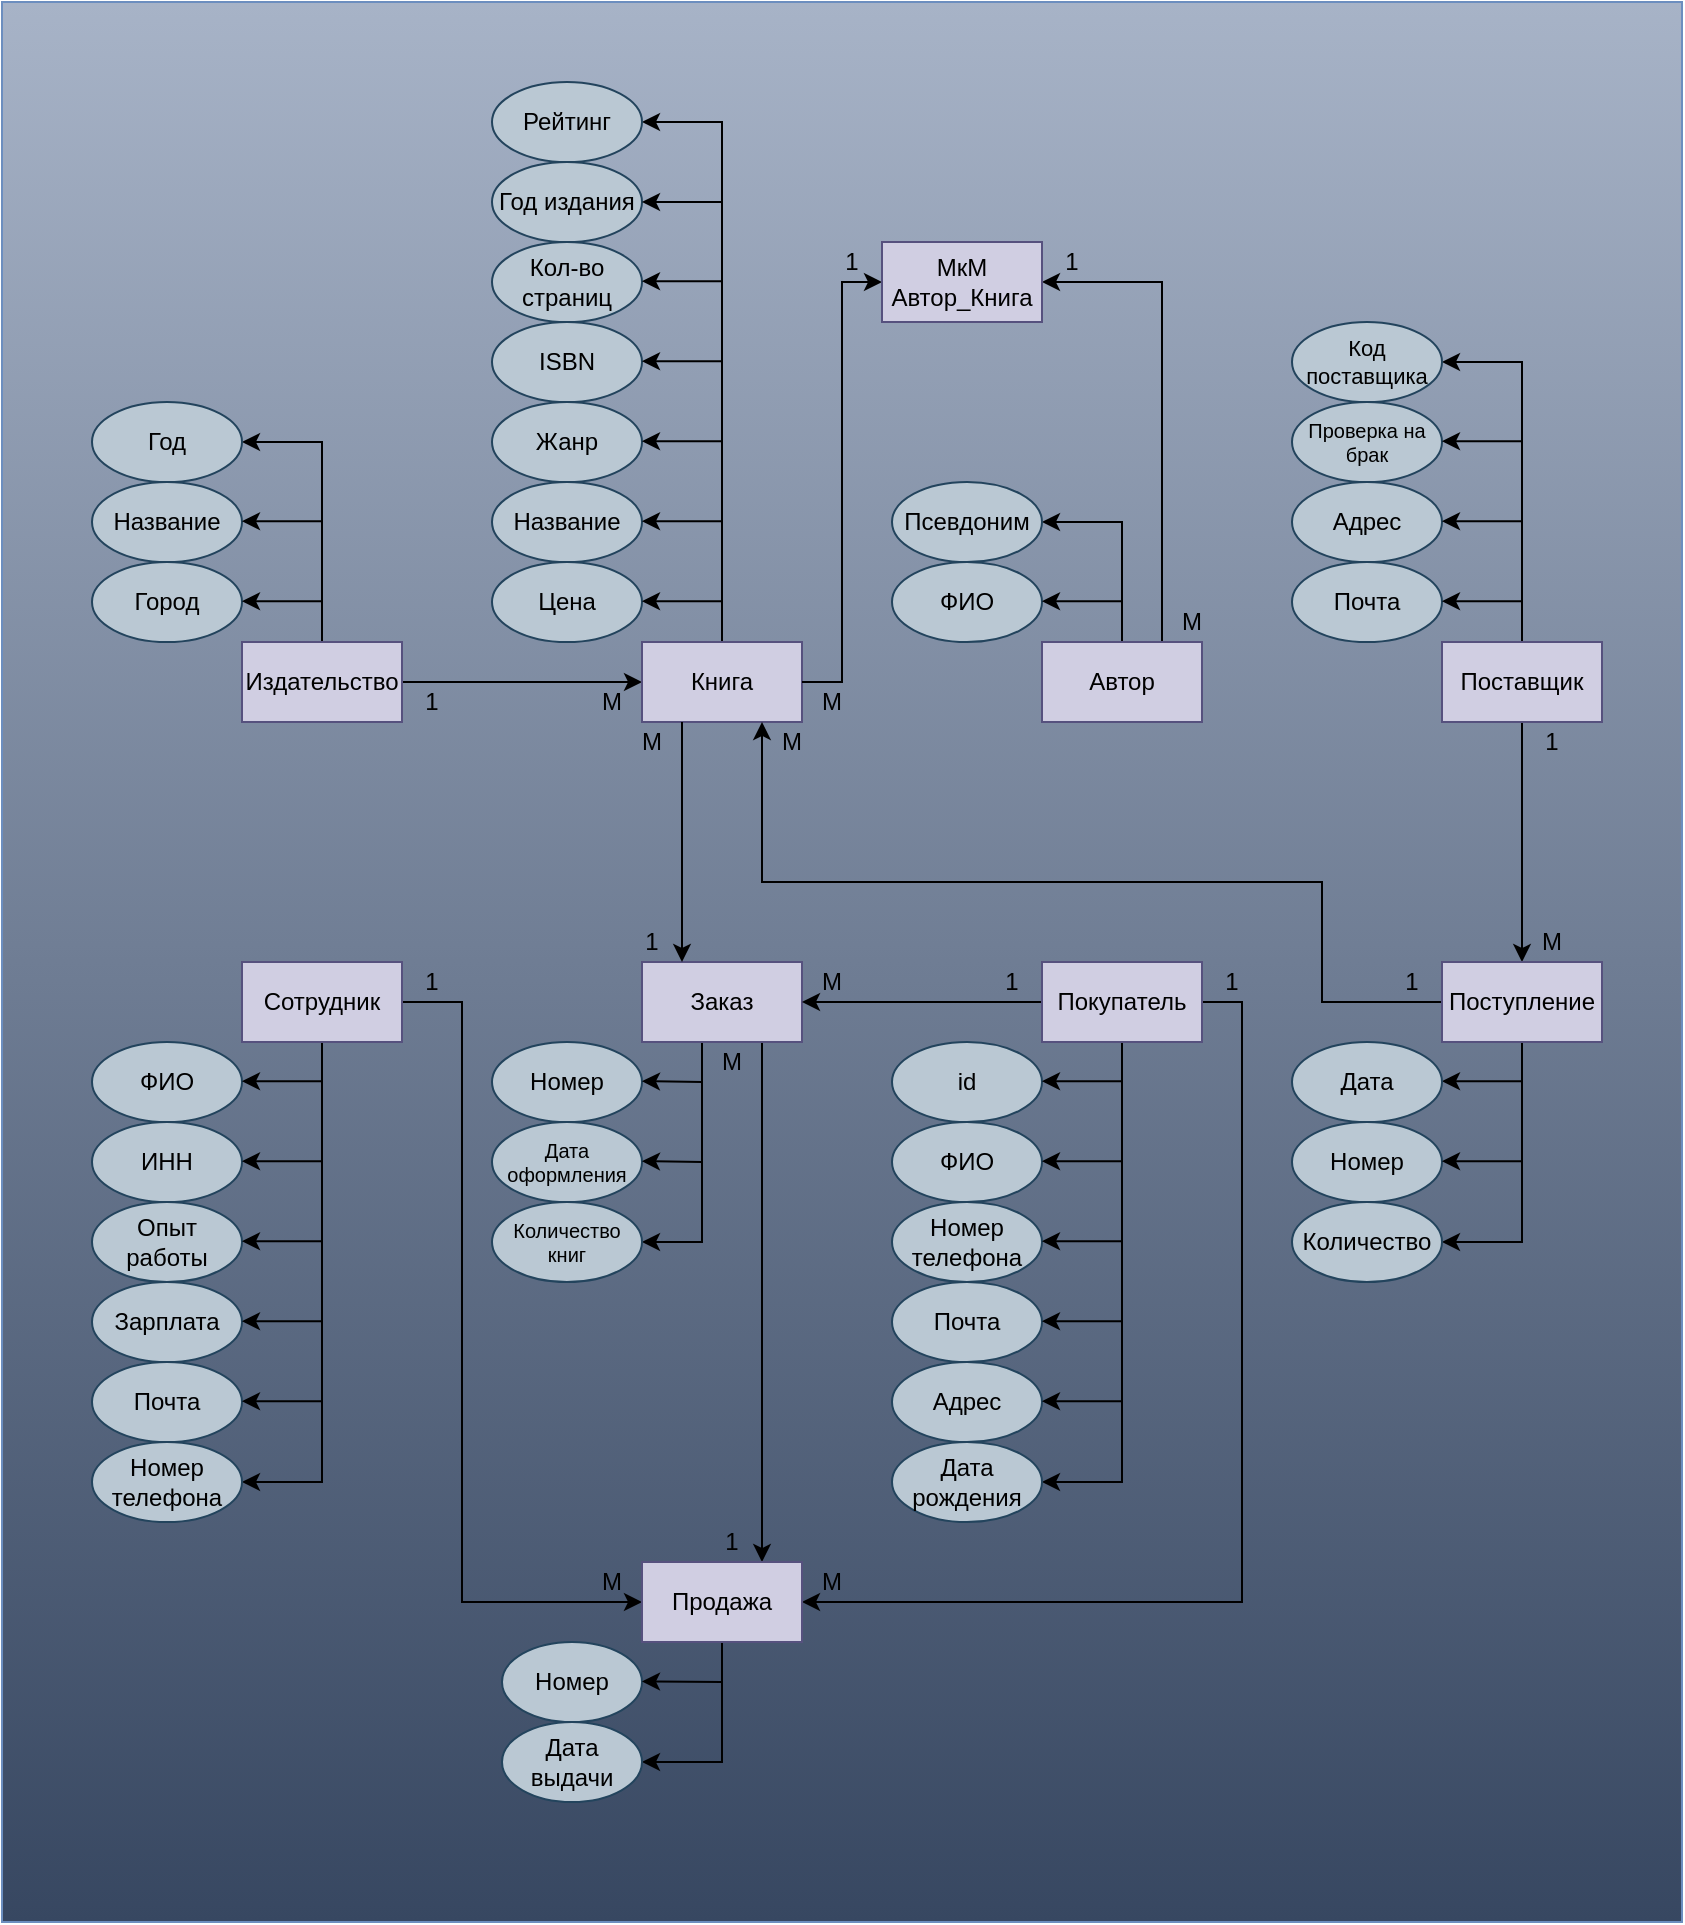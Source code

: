 <mxfile version="24.3.1" type="github">
  <diagram id="C5RBs43oDa-KdzZeNtuy" name="Page-1">
    <mxGraphModel dx="1842" dy="1728" grid="1" gridSize="10" guides="1" tooltips="1" connect="1" arrows="1" fold="1" page="1" pageScale="1" pageWidth="827" pageHeight="1169" math="0" shadow="0">
      <root>
        <mxCell id="WIyWlLk6GJQsqaUBKTNV-0" />
        <mxCell id="WIyWlLk6GJQsqaUBKTNV-1" parent="WIyWlLk6GJQsqaUBKTNV-0" />
        <mxCell id="XmBk0B4UhyQsA9e4CBej-1390" value="" style="rounded=0;whiteSpace=wrap;html=1;fillColor=#A7B3C7;gradientColor=#374761;strokeColor=#6c8ebf;" vertex="1" parent="WIyWlLk6GJQsqaUBKTNV-1">
          <mxGeometry x="-40" y="-40" width="840" height="960" as="geometry" />
        </mxCell>
        <mxCell id="XmBk0B4UhyQsA9e4CBej-1355" style="edgeStyle=orthogonalEdgeStyle;rounded=0;orthogonalLoop=1;jettySize=auto;html=1;exitX=0.5;exitY=1;exitDx=0;exitDy=0;entryX=1;entryY=0.5;entryDx=0;entryDy=0;" edge="1" parent="WIyWlLk6GJQsqaUBKTNV-1" source="XmBk0B4UhyQsA9e4CBej-1242" target="XmBk0B4UhyQsA9e4CBej-1292">
          <mxGeometry relative="1" as="geometry">
            <Array as="points">
              <mxPoint x="310" y="480" />
              <mxPoint x="310" y="580" />
            </Array>
          </mxGeometry>
        </mxCell>
        <mxCell id="XmBk0B4UhyQsA9e4CBej-1357" style="edgeStyle=orthogonalEdgeStyle;rounded=0;orthogonalLoop=1;jettySize=auto;html=1;exitX=0.75;exitY=1;exitDx=0;exitDy=0;entryX=0.75;entryY=0;entryDx=0;entryDy=0;" edge="1" parent="WIyWlLk6GJQsqaUBKTNV-1" source="XmBk0B4UhyQsA9e4CBej-1242" target="XmBk0B4UhyQsA9e4CBej-1350">
          <mxGeometry relative="1" as="geometry" />
        </mxCell>
        <mxCell id="XmBk0B4UhyQsA9e4CBej-1242" value="Заказ" style="rounded=0;whiteSpace=wrap;html=1;fillColor=#d0cee2;strokeColor=#56517e;" vertex="1" parent="WIyWlLk6GJQsqaUBKTNV-1">
          <mxGeometry x="280" y="440" width="80" height="40" as="geometry" />
        </mxCell>
        <mxCell id="XmBk0B4UhyQsA9e4CBej-1333" style="edgeStyle=orthogonalEdgeStyle;rounded=0;orthogonalLoop=1;jettySize=auto;html=1;exitX=0.5;exitY=1;exitDx=0;exitDy=0;entryX=1;entryY=0.5;entryDx=0;entryDy=0;" edge="1" parent="WIyWlLk6GJQsqaUBKTNV-1" source="XmBk0B4UhyQsA9e4CBej-1244" target="XmBk0B4UhyQsA9e4CBej-1284">
          <mxGeometry relative="1" as="geometry" />
        </mxCell>
        <mxCell id="XmBk0B4UhyQsA9e4CBej-1337" style="edgeStyle=orthogonalEdgeStyle;rounded=0;orthogonalLoop=1;jettySize=auto;html=1;exitX=0;exitY=0.5;exitDx=0;exitDy=0;entryX=1;entryY=0.5;entryDx=0;entryDy=0;" edge="1" parent="WIyWlLk6GJQsqaUBKTNV-1" source="XmBk0B4UhyQsA9e4CBej-1244" target="XmBk0B4UhyQsA9e4CBej-1242">
          <mxGeometry relative="1" as="geometry" />
        </mxCell>
        <mxCell id="XmBk0B4UhyQsA9e4CBej-1352" style="edgeStyle=orthogonalEdgeStyle;rounded=0;orthogonalLoop=1;jettySize=auto;html=1;exitX=1;exitY=0.5;exitDx=0;exitDy=0;entryX=1;entryY=0.5;entryDx=0;entryDy=0;" edge="1" parent="WIyWlLk6GJQsqaUBKTNV-1" source="XmBk0B4UhyQsA9e4CBej-1244" target="XmBk0B4UhyQsA9e4CBej-1350">
          <mxGeometry relative="1" as="geometry" />
        </mxCell>
        <mxCell id="XmBk0B4UhyQsA9e4CBej-1244" value="Покупатель" style="rounded=0;whiteSpace=wrap;html=1;fillColor=#d0cee2;strokeColor=#56517e;" vertex="1" parent="WIyWlLk6GJQsqaUBKTNV-1">
          <mxGeometry x="480" y="440" width="80" height="40" as="geometry" />
        </mxCell>
        <mxCell id="XmBk0B4UhyQsA9e4CBej-1311" style="edgeStyle=orthogonalEdgeStyle;rounded=0;orthogonalLoop=1;jettySize=auto;html=1;exitX=0.5;exitY=0;exitDx=0;exitDy=0;entryX=1;entryY=0.5;entryDx=0;entryDy=0;" edge="1" parent="WIyWlLk6GJQsqaUBKTNV-1" source="XmBk0B4UhyQsA9e4CBej-1246" target="XmBk0B4UhyQsA9e4CBej-1288">
          <mxGeometry relative="1" as="geometry" />
        </mxCell>
        <mxCell id="XmBk0B4UhyQsA9e4CBej-1335" style="edgeStyle=orthogonalEdgeStyle;rounded=0;orthogonalLoop=1;jettySize=auto;html=1;exitX=1;exitY=0.5;exitDx=0;exitDy=0;entryX=0;entryY=0.5;entryDx=0;entryDy=0;" edge="1" parent="WIyWlLk6GJQsqaUBKTNV-1" source="XmBk0B4UhyQsA9e4CBej-1246" target="XmBk0B4UhyQsA9e4CBej-1250">
          <mxGeometry relative="1" as="geometry" />
        </mxCell>
        <mxCell id="XmBk0B4UhyQsA9e4CBej-1246" value="Издательство" style="rounded=0;whiteSpace=wrap;html=1;fillColor=#d0cee2;strokeColor=#56517e;" vertex="1" parent="WIyWlLk6GJQsqaUBKTNV-1">
          <mxGeometry x="80" y="280" width="80" height="40" as="geometry" />
        </mxCell>
        <mxCell id="XmBk0B4UhyQsA9e4CBej-1312" style="edgeStyle=orthogonalEdgeStyle;rounded=0;orthogonalLoop=1;jettySize=auto;html=1;exitX=0.5;exitY=0;exitDx=0;exitDy=0;entryX=1;entryY=0.5;entryDx=0;entryDy=0;" edge="1" parent="WIyWlLk6GJQsqaUBKTNV-1" source="XmBk0B4UhyQsA9e4CBej-1248" target="XmBk0B4UhyQsA9e4CBej-1283">
          <mxGeometry relative="1" as="geometry" />
        </mxCell>
        <mxCell id="XmBk0B4UhyQsA9e4CBej-1369" style="edgeStyle=orthogonalEdgeStyle;rounded=0;orthogonalLoop=1;jettySize=auto;html=1;exitX=0.75;exitY=0;exitDx=0;exitDy=0;entryX=1;entryY=0.5;entryDx=0;entryDy=0;" edge="1" parent="WIyWlLk6GJQsqaUBKTNV-1" source="XmBk0B4UhyQsA9e4CBej-1248" target="XmBk0B4UhyQsA9e4CBej-1368">
          <mxGeometry relative="1" as="geometry" />
        </mxCell>
        <mxCell id="XmBk0B4UhyQsA9e4CBej-1248" value="Автор" style="rounded=0;whiteSpace=wrap;html=1;fillColor=#d0cee2;strokeColor=#56517e;" vertex="1" parent="WIyWlLk6GJQsqaUBKTNV-1">
          <mxGeometry x="480" y="280" width="80" height="40" as="geometry" />
        </mxCell>
        <mxCell id="XmBk0B4UhyQsA9e4CBej-1298" style="edgeStyle=orthogonalEdgeStyle;rounded=0;orthogonalLoop=1;jettySize=auto;html=1;exitX=0.5;exitY=0;exitDx=0;exitDy=0;entryX=1;entryY=0.5;entryDx=0;entryDy=0;" edge="1" parent="WIyWlLk6GJQsqaUBKTNV-1" source="XmBk0B4UhyQsA9e4CBej-1250" target="XmBk0B4UhyQsA9e4CBej-1282">
          <mxGeometry relative="1" as="geometry" />
        </mxCell>
        <mxCell id="XmBk0B4UhyQsA9e4CBej-1250" value="Книга" style="rounded=0;whiteSpace=wrap;html=1;fillColor=#d0cee2;strokeColor=#56517e;" vertex="1" parent="WIyWlLk6GJQsqaUBKTNV-1">
          <mxGeometry x="280" y="280" width="80" height="40" as="geometry" />
        </mxCell>
        <mxCell id="XmBk0B4UhyQsA9e4CBej-1322" style="edgeStyle=orthogonalEdgeStyle;rounded=0;orthogonalLoop=1;jettySize=auto;html=1;exitX=0.5;exitY=0;exitDx=0;exitDy=0;entryX=1;entryY=0.5;entryDx=0;entryDy=0;" edge="1" parent="WIyWlLk6GJQsqaUBKTNV-1" source="XmBk0B4UhyQsA9e4CBej-1252" target="XmBk0B4UhyQsA9e4CBej-1294">
          <mxGeometry relative="1" as="geometry" />
        </mxCell>
        <mxCell id="XmBk0B4UhyQsA9e4CBej-1346" style="edgeStyle=orthogonalEdgeStyle;rounded=0;orthogonalLoop=1;jettySize=auto;html=1;exitX=0.5;exitY=1;exitDx=0;exitDy=0;" edge="1" parent="WIyWlLk6GJQsqaUBKTNV-1" source="XmBk0B4UhyQsA9e4CBej-1252" target="XmBk0B4UhyQsA9e4CBej-1340">
          <mxGeometry relative="1" as="geometry" />
        </mxCell>
        <mxCell id="XmBk0B4UhyQsA9e4CBej-1252" value="Поставщик" style="rounded=0;whiteSpace=wrap;html=1;fillColor=#d0cee2;strokeColor=#56517e;" vertex="1" parent="WIyWlLk6GJQsqaUBKTNV-1">
          <mxGeometry x="680" y="280" width="80" height="40" as="geometry" />
        </mxCell>
        <mxCell id="XmBk0B4UhyQsA9e4CBej-1332" style="edgeStyle=orthogonalEdgeStyle;rounded=0;orthogonalLoop=1;jettySize=auto;html=1;exitX=0.5;exitY=1;exitDx=0;exitDy=0;entryX=1;entryY=0.5;entryDx=0;entryDy=0;" edge="1" parent="WIyWlLk6GJQsqaUBKTNV-1" source="XmBk0B4UhyQsA9e4CBej-1254" target="XmBk0B4UhyQsA9e4CBej-1257">
          <mxGeometry relative="1" as="geometry" />
        </mxCell>
        <mxCell id="XmBk0B4UhyQsA9e4CBej-1351" style="edgeStyle=orthogonalEdgeStyle;rounded=0;orthogonalLoop=1;jettySize=auto;html=1;exitX=1;exitY=0.5;exitDx=0;exitDy=0;entryX=0;entryY=0.5;entryDx=0;entryDy=0;" edge="1" parent="WIyWlLk6GJQsqaUBKTNV-1" source="XmBk0B4UhyQsA9e4CBej-1254" target="XmBk0B4UhyQsA9e4CBej-1350">
          <mxGeometry relative="1" as="geometry">
            <Array as="points">
              <mxPoint x="190" y="460" />
              <mxPoint x="190" y="760" />
            </Array>
          </mxGeometry>
        </mxCell>
        <mxCell id="XmBk0B4UhyQsA9e4CBej-1254" value="Сотрудник" style="rounded=0;whiteSpace=wrap;html=1;fillColor=#d0cee2;strokeColor=#56517e;" vertex="1" parent="WIyWlLk6GJQsqaUBKTNV-1">
          <mxGeometry x="80" y="440" width="80" height="40" as="geometry" />
        </mxCell>
        <mxCell id="XmBk0B4UhyQsA9e4CBej-1257" value="Номер телефона" style="ellipse;whiteSpace=wrap;html=1;fillColor=#bac8d3;strokeColor=#23445d;" vertex="1" parent="WIyWlLk6GJQsqaUBKTNV-1">
          <mxGeometry x="5" y="680" width="75" height="40" as="geometry" />
        </mxCell>
        <mxCell id="XmBk0B4UhyQsA9e4CBej-1260" value="ФИО" style="ellipse;whiteSpace=wrap;html=1;fillColor=#bac8d3;strokeColor=#23445d;" vertex="1" parent="WIyWlLk6GJQsqaUBKTNV-1">
          <mxGeometry x="5" y="480" width="75" height="40" as="geometry" />
        </mxCell>
        <mxCell id="XmBk0B4UhyQsA9e4CBej-1261" value="Адрес" style="ellipse;whiteSpace=wrap;html=1;fillColor=#bac8d3;strokeColor=#23445d;" vertex="1" parent="WIyWlLk6GJQsqaUBKTNV-1">
          <mxGeometry x="405" y="640" width="75" height="40" as="geometry" />
        </mxCell>
        <mxCell id="XmBk0B4UhyQsA9e4CBej-1262" value="Почта" style="ellipse;whiteSpace=wrap;html=1;fillColor=#bac8d3;strokeColor=#23445d;" vertex="1" parent="WIyWlLk6GJQsqaUBKTNV-1">
          <mxGeometry x="405" y="600" width="75" height="40" as="geometry" />
        </mxCell>
        <mxCell id="XmBk0B4UhyQsA9e4CBej-1263" value="Номер телефона" style="ellipse;whiteSpace=wrap;html=1;fillColor=#bac8d3;strokeColor=#23445d;" vertex="1" parent="WIyWlLk6GJQsqaUBKTNV-1">
          <mxGeometry x="405" y="560" width="75" height="40" as="geometry" />
        </mxCell>
        <mxCell id="XmBk0B4UhyQsA9e4CBej-1264" value="ФИО" style="ellipse;whiteSpace=wrap;html=1;fillColor=#bac8d3;strokeColor=#23445d;" vertex="1" parent="WIyWlLk6GJQsqaUBKTNV-1">
          <mxGeometry x="405" y="520" width="75" height="40" as="geometry" />
        </mxCell>
        <mxCell id="XmBk0B4UhyQsA9e4CBej-1265" value="id" style="ellipse;whiteSpace=wrap;html=1;fillColor=#bac8d3;strokeColor=#23445d;" vertex="1" parent="WIyWlLk6GJQsqaUBKTNV-1">
          <mxGeometry x="405" y="480" width="75" height="40" as="geometry" />
        </mxCell>
        <mxCell id="XmBk0B4UhyQsA9e4CBej-1266" value="Опыт работы" style="ellipse;whiteSpace=wrap;html=1;fillColor=#bac8d3;strokeColor=#23445d;" vertex="1" parent="WIyWlLk6GJQsqaUBKTNV-1">
          <mxGeometry x="5" y="560" width="75" height="40" as="geometry" />
        </mxCell>
        <mxCell id="XmBk0B4UhyQsA9e4CBej-1267" value="Год издания" style="ellipse;whiteSpace=wrap;html=1;fillColor=#bac8d3;strokeColor=#23445d;" vertex="1" parent="WIyWlLk6GJQsqaUBKTNV-1">
          <mxGeometry x="205" y="40" width="75" height="40" as="geometry" />
        </mxCell>
        <mxCell id="XmBk0B4UhyQsA9e4CBej-1268" value="Дата оформления" style="ellipse;whiteSpace=wrap;html=1;fontSize=10;fillColor=#bac8d3;strokeColor=#23445d;" vertex="1" parent="WIyWlLk6GJQsqaUBKTNV-1">
          <mxGeometry x="205" y="520" width="75" height="40" as="geometry" />
        </mxCell>
        <mxCell id="XmBk0B4UhyQsA9e4CBej-1269" value="Номер" style="ellipse;whiteSpace=wrap;html=1;fillColor=#bac8d3;strokeColor=#23445d;" vertex="1" parent="WIyWlLk6GJQsqaUBKTNV-1">
          <mxGeometry x="205" y="480" width="75" height="40" as="geometry" />
        </mxCell>
        <mxCell id="XmBk0B4UhyQsA9e4CBej-1270" value="Кол-во страниц" style="ellipse;whiteSpace=wrap;html=1;fillColor=#bac8d3;strokeColor=#23445d;" vertex="1" parent="WIyWlLk6GJQsqaUBKTNV-1">
          <mxGeometry x="205" y="80" width="75" height="40" as="geometry" />
        </mxCell>
        <mxCell id="XmBk0B4UhyQsA9e4CBej-1271" value="ISBN" style="ellipse;whiteSpace=wrap;html=1;fillColor=#bac8d3;strokeColor=#23445d;" vertex="1" parent="WIyWlLk6GJQsqaUBKTNV-1">
          <mxGeometry x="205" y="120" width="75" height="40" as="geometry" />
        </mxCell>
        <mxCell id="XmBk0B4UhyQsA9e4CBej-1272" value="Жанр" style="ellipse;whiteSpace=wrap;html=1;fillColor=#bac8d3;strokeColor=#23445d;" vertex="1" parent="WIyWlLk6GJQsqaUBKTNV-1">
          <mxGeometry x="205" y="160" width="75" height="40" as="geometry" />
        </mxCell>
        <mxCell id="XmBk0B4UhyQsA9e4CBej-1273" value="Название" style="ellipse;whiteSpace=wrap;html=1;fillColor=#bac8d3;strokeColor=#23445d;" vertex="1" parent="WIyWlLk6GJQsqaUBKTNV-1">
          <mxGeometry x="205" y="200" width="75" height="40" as="geometry" />
        </mxCell>
        <mxCell id="XmBk0B4UhyQsA9e4CBej-1274" value="Цена" style="ellipse;whiteSpace=wrap;html=1;fillColor=#bac8d3;strokeColor=#23445d;" vertex="1" parent="WIyWlLk6GJQsqaUBKTNV-1">
          <mxGeometry x="205" y="240" width="75" height="40" as="geometry" />
        </mxCell>
        <mxCell id="XmBk0B4UhyQsA9e4CBej-1282" value="Рейтинг" style="ellipse;whiteSpace=wrap;html=1;fillColor=#bac8d3;strokeColor=#23445d;" vertex="1" parent="WIyWlLk6GJQsqaUBKTNV-1">
          <mxGeometry x="205" width="75" height="40" as="geometry" />
        </mxCell>
        <mxCell id="XmBk0B4UhyQsA9e4CBej-1283" value="Псевдоним" style="ellipse;whiteSpace=wrap;html=1;fillColor=#bac8d3;strokeColor=#23445d;" vertex="1" parent="WIyWlLk6GJQsqaUBKTNV-1">
          <mxGeometry x="405" y="200" width="75" height="40" as="geometry" />
        </mxCell>
        <mxCell id="XmBk0B4UhyQsA9e4CBej-1284" value="Дата рождения" style="ellipse;whiteSpace=wrap;html=1;fillColor=#bac8d3;strokeColor=#23445d;" vertex="1" parent="WIyWlLk6GJQsqaUBKTNV-1">
          <mxGeometry x="405" y="680" width="75" height="40" as="geometry" />
        </mxCell>
        <mxCell id="XmBk0B4UhyQsA9e4CBej-1285" value="ФИО" style="ellipse;whiteSpace=wrap;html=1;fillColor=#bac8d3;strokeColor=#23445d;" vertex="1" parent="WIyWlLk6GJQsqaUBKTNV-1">
          <mxGeometry x="405" y="240" width="75" height="40" as="geometry" />
        </mxCell>
        <mxCell id="XmBk0B4UhyQsA9e4CBej-1286" value="Название" style="ellipse;whiteSpace=wrap;html=1;fillColor=#bac8d3;strokeColor=#23445d;" vertex="1" parent="WIyWlLk6GJQsqaUBKTNV-1">
          <mxGeometry x="5" y="200" width="75" height="40" as="geometry" />
        </mxCell>
        <mxCell id="XmBk0B4UhyQsA9e4CBej-1287" value="Город" style="ellipse;whiteSpace=wrap;html=1;fillColor=#bac8d3;strokeColor=#23445d;" vertex="1" parent="WIyWlLk6GJQsqaUBKTNV-1">
          <mxGeometry x="5" y="240" width="75" height="40" as="geometry" />
        </mxCell>
        <mxCell id="XmBk0B4UhyQsA9e4CBej-1288" value="Год" style="ellipse;whiteSpace=wrap;html=1;fillColor=#bac8d3;strokeColor=#23445d;" vertex="1" parent="WIyWlLk6GJQsqaUBKTNV-1">
          <mxGeometry x="5" y="160" width="75" height="40" as="geometry" />
        </mxCell>
        <mxCell id="XmBk0B4UhyQsA9e4CBej-1289" value="ИНН" style="ellipse;whiteSpace=wrap;html=1;fillColor=#bac8d3;strokeColor=#23445d;" vertex="1" parent="WIyWlLk6GJQsqaUBKTNV-1">
          <mxGeometry x="5" y="520" width="75" height="40" as="geometry" />
        </mxCell>
        <mxCell id="XmBk0B4UhyQsA9e4CBej-1290" value="Почта" style="ellipse;whiteSpace=wrap;html=1;fillColor=#bac8d3;strokeColor=#23445d;" vertex="1" parent="WIyWlLk6GJQsqaUBKTNV-1">
          <mxGeometry x="5" y="640" width="75" height="40" as="geometry" />
        </mxCell>
        <mxCell id="XmBk0B4UhyQsA9e4CBej-1291" value="Зарплата" style="ellipse;whiteSpace=wrap;html=1;fillColor=#bac8d3;strokeColor=#23445d;" vertex="1" parent="WIyWlLk6GJQsqaUBKTNV-1">
          <mxGeometry x="5" y="600" width="75" height="40" as="geometry" />
        </mxCell>
        <mxCell id="XmBk0B4UhyQsA9e4CBej-1292" value="Количество книг" style="ellipse;whiteSpace=wrap;html=1;fontSize=10;fillColor=#bac8d3;strokeColor=#23445d;" vertex="1" parent="WIyWlLk6GJQsqaUBKTNV-1">
          <mxGeometry x="205" y="560" width="75" height="40" as="geometry" />
        </mxCell>
        <mxCell id="XmBk0B4UhyQsA9e4CBej-1294" value="Код поставщика" style="ellipse;whiteSpace=wrap;html=1;fontSize=11;fillColor=#bac8d3;strokeColor=#23445d;" vertex="1" parent="WIyWlLk6GJQsqaUBKTNV-1">
          <mxGeometry x="605" y="120" width="75" height="40" as="geometry" />
        </mxCell>
        <mxCell id="XmBk0B4UhyQsA9e4CBej-1295" value="Проверка на брак" style="ellipse;whiteSpace=wrap;html=1;fontSize=10;fillColor=#bac8d3;strokeColor=#23445d;" vertex="1" parent="WIyWlLk6GJQsqaUBKTNV-1">
          <mxGeometry x="605" y="160" width="75" height="40" as="geometry" />
        </mxCell>
        <mxCell id="XmBk0B4UhyQsA9e4CBej-1296" value="Адрес" style="ellipse;whiteSpace=wrap;html=1;fillColor=#bac8d3;strokeColor=#23445d;" vertex="1" parent="WIyWlLk6GJQsqaUBKTNV-1">
          <mxGeometry x="605" y="200" width="75" height="40" as="geometry" />
        </mxCell>
        <mxCell id="XmBk0B4UhyQsA9e4CBej-1297" value="Почта" style="ellipse;whiteSpace=wrap;html=1;fillColor=#bac8d3;strokeColor=#23445d;" vertex="1" parent="WIyWlLk6GJQsqaUBKTNV-1">
          <mxGeometry x="605" y="240" width="75" height="40" as="geometry" />
        </mxCell>
        <mxCell id="XmBk0B4UhyQsA9e4CBej-1300" value="" style="endArrow=classic;html=1;rounded=0;entryX=1;entryY=0.5;entryDx=0;entryDy=0;" edge="1" parent="WIyWlLk6GJQsqaUBKTNV-1" target="XmBk0B4UhyQsA9e4CBej-1267">
          <mxGeometry width="50" height="50" relative="1" as="geometry">
            <mxPoint x="320" y="60" as="sourcePoint" />
            <mxPoint x="400" y="110" as="targetPoint" />
          </mxGeometry>
        </mxCell>
        <mxCell id="XmBk0B4UhyQsA9e4CBej-1302" value="" style="endArrow=classic;html=1;rounded=0;entryX=1;entryY=0.5;entryDx=0;entryDy=0;" edge="1" parent="WIyWlLk6GJQsqaUBKTNV-1">
          <mxGeometry width="50" height="50" relative="1" as="geometry">
            <mxPoint x="320" y="99.6" as="sourcePoint" />
            <mxPoint x="280" y="99.6" as="targetPoint" />
          </mxGeometry>
        </mxCell>
        <mxCell id="XmBk0B4UhyQsA9e4CBej-1303" value="" style="endArrow=classic;html=1;rounded=0;entryX=1;entryY=0.5;entryDx=0;entryDy=0;" edge="1" parent="WIyWlLk6GJQsqaUBKTNV-1">
          <mxGeometry width="50" height="50" relative="1" as="geometry">
            <mxPoint x="320" y="139.6" as="sourcePoint" />
            <mxPoint x="280" y="139.6" as="targetPoint" />
          </mxGeometry>
        </mxCell>
        <mxCell id="XmBk0B4UhyQsA9e4CBej-1304" value="" style="endArrow=classic;html=1;rounded=0;entryX=1;entryY=0.5;entryDx=0;entryDy=0;" edge="1" parent="WIyWlLk6GJQsqaUBKTNV-1">
          <mxGeometry width="50" height="50" relative="1" as="geometry">
            <mxPoint x="320" y="179.6" as="sourcePoint" />
            <mxPoint x="280" y="179.6" as="targetPoint" />
          </mxGeometry>
        </mxCell>
        <mxCell id="XmBk0B4UhyQsA9e4CBej-1305" value="" style="endArrow=classic;html=1;rounded=0;entryX=1;entryY=0.5;entryDx=0;entryDy=0;" edge="1" parent="WIyWlLk6GJQsqaUBKTNV-1">
          <mxGeometry width="50" height="50" relative="1" as="geometry">
            <mxPoint x="320" y="219.6" as="sourcePoint" />
            <mxPoint x="280" y="219.6" as="targetPoint" />
          </mxGeometry>
        </mxCell>
        <mxCell id="XmBk0B4UhyQsA9e4CBej-1306" value="" style="endArrow=classic;html=1;rounded=0;entryX=1;entryY=0.5;entryDx=0;entryDy=0;" edge="1" parent="WIyWlLk6GJQsqaUBKTNV-1">
          <mxGeometry width="50" height="50" relative="1" as="geometry">
            <mxPoint x="320" y="259.6" as="sourcePoint" />
            <mxPoint x="280" y="259.6" as="targetPoint" />
          </mxGeometry>
        </mxCell>
        <mxCell id="XmBk0B4UhyQsA9e4CBej-1307" value="" style="endArrow=classic;html=1;rounded=0;entryX=1;entryY=0.5;entryDx=0;entryDy=0;" edge="1" parent="WIyWlLk6GJQsqaUBKTNV-1">
          <mxGeometry width="50" height="50" relative="1" as="geometry">
            <mxPoint x="720" y="219.6" as="sourcePoint" />
            <mxPoint x="680" y="219.6" as="targetPoint" />
          </mxGeometry>
        </mxCell>
        <mxCell id="XmBk0B4UhyQsA9e4CBej-1309" value="" style="endArrow=classic;html=1;rounded=0;entryX=1;entryY=0.5;entryDx=0;entryDy=0;" edge="1" parent="WIyWlLk6GJQsqaUBKTNV-1">
          <mxGeometry width="50" height="50" relative="1" as="geometry">
            <mxPoint x="120" y="219.6" as="sourcePoint" />
            <mxPoint x="80" y="219.6" as="targetPoint" />
          </mxGeometry>
        </mxCell>
        <mxCell id="XmBk0B4UhyQsA9e4CBej-1310" value="" style="endArrow=classic;html=1;rounded=0;entryX=1;entryY=0.5;entryDx=0;entryDy=0;" edge="1" parent="WIyWlLk6GJQsqaUBKTNV-1">
          <mxGeometry width="50" height="50" relative="1" as="geometry">
            <mxPoint x="120" y="259.6" as="sourcePoint" />
            <mxPoint x="80" y="259.6" as="targetPoint" />
          </mxGeometry>
        </mxCell>
        <mxCell id="XmBk0B4UhyQsA9e4CBej-1313" value="" style="endArrow=classic;html=1;rounded=0;entryX=1;entryY=0.5;entryDx=0;entryDy=0;" edge="1" parent="WIyWlLk6GJQsqaUBKTNV-1">
          <mxGeometry width="50" height="50" relative="1" as="geometry">
            <mxPoint x="720" y="179.6" as="sourcePoint" />
            <mxPoint x="680" y="179.6" as="targetPoint" />
          </mxGeometry>
        </mxCell>
        <mxCell id="XmBk0B4UhyQsA9e4CBej-1314" value="" style="endArrow=classic;html=1;rounded=0;entryX=1;entryY=0.5;entryDx=0;entryDy=0;" edge="1" parent="WIyWlLk6GJQsqaUBKTNV-1">
          <mxGeometry width="50" height="50" relative="1" as="geometry">
            <mxPoint x="720" y="259.6" as="sourcePoint" />
            <mxPoint x="680" y="259.6" as="targetPoint" />
          </mxGeometry>
        </mxCell>
        <mxCell id="XmBk0B4UhyQsA9e4CBej-1315" value="" style="endArrow=classic;html=1;rounded=0;entryX=1;entryY=0.5;entryDx=0;entryDy=0;" edge="1" parent="WIyWlLk6GJQsqaUBKTNV-1">
          <mxGeometry width="50" height="50" relative="1" as="geometry">
            <mxPoint x="520" y="259.6" as="sourcePoint" />
            <mxPoint x="480" y="259.6" as="targetPoint" />
          </mxGeometry>
        </mxCell>
        <mxCell id="XmBk0B4UhyQsA9e4CBej-1316" value="" style="endArrow=classic;html=1;rounded=0;entryX=1;entryY=0.5;entryDx=0;entryDy=0;" edge="1" parent="WIyWlLk6GJQsqaUBKTNV-1">
          <mxGeometry width="50" height="50" relative="1" as="geometry">
            <mxPoint x="520" y="539.6" as="sourcePoint" />
            <mxPoint x="480" y="539.6" as="targetPoint" />
          </mxGeometry>
        </mxCell>
        <mxCell id="XmBk0B4UhyQsA9e4CBej-1317" value="" style="endArrow=classic;html=1;rounded=0;entryX=1;entryY=0.5;entryDx=0;entryDy=0;" edge="1" parent="WIyWlLk6GJQsqaUBKTNV-1">
          <mxGeometry width="50" height="50" relative="1" as="geometry">
            <mxPoint x="520" y="499.6" as="sourcePoint" />
            <mxPoint x="480" y="499.6" as="targetPoint" />
          </mxGeometry>
        </mxCell>
        <mxCell id="XmBk0B4UhyQsA9e4CBej-1318" value="" style="endArrow=classic;html=1;rounded=0;entryX=1;entryY=0.5;entryDx=0;entryDy=0;" edge="1" parent="WIyWlLk6GJQsqaUBKTNV-1">
          <mxGeometry width="50" height="50" relative="1" as="geometry">
            <mxPoint x="520" y="579.6" as="sourcePoint" />
            <mxPoint x="480" y="579.6" as="targetPoint" />
          </mxGeometry>
        </mxCell>
        <mxCell id="XmBk0B4UhyQsA9e4CBej-1319" value="" style="endArrow=classic;html=1;rounded=0;entryX=1;entryY=0.5;entryDx=0;entryDy=0;" edge="1" parent="WIyWlLk6GJQsqaUBKTNV-1">
          <mxGeometry width="50" height="50" relative="1" as="geometry">
            <mxPoint x="520" y="659.6" as="sourcePoint" />
            <mxPoint x="480" y="659.6" as="targetPoint" />
          </mxGeometry>
        </mxCell>
        <mxCell id="XmBk0B4UhyQsA9e4CBej-1320" value="" style="endArrow=classic;html=1;rounded=0;entryX=1;entryY=0.5;entryDx=0;entryDy=0;" edge="1" parent="WIyWlLk6GJQsqaUBKTNV-1">
          <mxGeometry width="50" height="50" relative="1" as="geometry">
            <mxPoint x="120" y="539.6" as="sourcePoint" />
            <mxPoint x="80" y="539.6" as="targetPoint" />
          </mxGeometry>
        </mxCell>
        <mxCell id="XmBk0B4UhyQsA9e4CBej-1321" value="" style="endArrow=classic;html=1;rounded=0;entryX=1;entryY=0.5;entryDx=0;entryDy=0;" edge="1" parent="WIyWlLk6GJQsqaUBKTNV-1">
          <mxGeometry width="50" height="50" relative="1" as="geometry">
            <mxPoint x="520" y="619.6" as="sourcePoint" />
            <mxPoint x="480" y="619.6" as="targetPoint" />
          </mxGeometry>
        </mxCell>
        <mxCell id="XmBk0B4UhyQsA9e4CBej-1323" value="" style="endArrow=classic;html=1;rounded=0;entryX=1;entryY=0.5;entryDx=0;entryDy=0;" edge="1" parent="WIyWlLk6GJQsqaUBKTNV-1">
          <mxGeometry width="50" height="50" relative="1" as="geometry">
            <mxPoint x="310" y="540" as="sourcePoint" />
            <mxPoint x="280" y="539.6" as="targetPoint" />
          </mxGeometry>
        </mxCell>
        <mxCell id="XmBk0B4UhyQsA9e4CBej-1324" value="" style="endArrow=classic;html=1;rounded=0;entryX=1;entryY=0.5;entryDx=0;entryDy=0;" edge="1" parent="WIyWlLk6GJQsqaUBKTNV-1">
          <mxGeometry width="50" height="50" relative="1" as="geometry">
            <mxPoint x="720" y="499.6" as="sourcePoint" />
            <mxPoint x="680" y="499.6" as="targetPoint" />
          </mxGeometry>
        </mxCell>
        <mxCell id="XmBk0B4UhyQsA9e4CBej-1326" value="" style="endArrow=classic;html=1;rounded=0;entryX=1;entryY=0.5;entryDx=0;entryDy=0;" edge="1" parent="WIyWlLk6GJQsqaUBKTNV-1">
          <mxGeometry width="50" height="50" relative="1" as="geometry">
            <mxPoint x="310" y="500" as="sourcePoint" />
            <mxPoint x="280" y="499.6" as="targetPoint" />
          </mxGeometry>
        </mxCell>
        <mxCell id="XmBk0B4UhyQsA9e4CBej-1327" value="" style="endArrow=classic;html=1;rounded=0;entryX=1;entryY=0.5;entryDx=0;entryDy=0;" edge="1" parent="WIyWlLk6GJQsqaUBKTNV-1">
          <mxGeometry width="50" height="50" relative="1" as="geometry">
            <mxPoint x="120" y="499.6" as="sourcePoint" />
            <mxPoint x="80" y="499.6" as="targetPoint" />
          </mxGeometry>
        </mxCell>
        <mxCell id="XmBk0B4UhyQsA9e4CBej-1328" value="" style="endArrow=classic;html=1;rounded=0;entryX=1;entryY=0.5;entryDx=0;entryDy=0;" edge="1" parent="WIyWlLk6GJQsqaUBKTNV-1">
          <mxGeometry width="50" height="50" relative="1" as="geometry">
            <mxPoint x="120" y="579.6" as="sourcePoint" />
            <mxPoint x="80" y="579.6" as="targetPoint" />
          </mxGeometry>
        </mxCell>
        <mxCell id="XmBk0B4UhyQsA9e4CBej-1329" value="" style="endArrow=classic;html=1;rounded=0;entryX=1;entryY=0.5;entryDx=0;entryDy=0;" edge="1" parent="WIyWlLk6GJQsqaUBKTNV-1">
          <mxGeometry width="50" height="50" relative="1" as="geometry">
            <mxPoint x="120" y="619.6" as="sourcePoint" />
            <mxPoint x="80" y="619.6" as="targetPoint" />
          </mxGeometry>
        </mxCell>
        <mxCell id="XmBk0B4UhyQsA9e4CBej-1330" value="" style="endArrow=classic;html=1;rounded=0;entryX=1;entryY=0.5;entryDx=0;entryDy=0;" edge="1" parent="WIyWlLk6GJQsqaUBKTNV-1">
          <mxGeometry width="50" height="50" relative="1" as="geometry">
            <mxPoint x="120" y="659.6" as="sourcePoint" />
            <mxPoint x="80" y="659.6" as="targetPoint" />
          </mxGeometry>
        </mxCell>
        <mxCell id="XmBk0B4UhyQsA9e4CBej-1345" style="edgeStyle=orthogonalEdgeStyle;rounded=0;orthogonalLoop=1;jettySize=auto;html=1;exitX=0.5;exitY=1;exitDx=0;exitDy=0;entryX=1;entryY=0.5;entryDx=0;entryDy=0;" edge="1" parent="WIyWlLk6GJQsqaUBKTNV-1" source="XmBk0B4UhyQsA9e4CBej-1340" target="XmBk0B4UhyQsA9e4CBej-1342">
          <mxGeometry relative="1" as="geometry" />
        </mxCell>
        <mxCell id="XmBk0B4UhyQsA9e4CBej-1349" style="edgeStyle=orthogonalEdgeStyle;rounded=0;orthogonalLoop=1;jettySize=auto;html=1;exitX=0;exitY=0.5;exitDx=0;exitDy=0;entryX=0.75;entryY=1;entryDx=0;entryDy=0;" edge="1" parent="WIyWlLk6GJQsqaUBKTNV-1" source="XmBk0B4UhyQsA9e4CBej-1340" target="XmBk0B4UhyQsA9e4CBej-1250">
          <mxGeometry relative="1" as="geometry">
            <Array as="points">
              <mxPoint x="620" y="460" />
              <mxPoint x="620" y="400" />
              <mxPoint x="340" y="400" />
            </Array>
          </mxGeometry>
        </mxCell>
        <mxCell id="XmBk0B4UhyQsA9e4CBej-1340" value="Поступление" style="rounded=0;whiteSpace=wrap;html=1;fillColor=#d0cee2;strokeColor=#56517e;" vertex="1" parent="WIyWlLk6GJQsqaUBKTNV-1">
          <mxGeometry x="680" y="440" width="80" height="40" as="geometry" />
        </mxCell>
        <mxCell id="XmBk0B4UhyQsA9e4CBej-1341" value="Дата" style="ellipse;whiteSpace=wrap;html=1;fillColor=#bac8d3;strokeColor=#23445d;" vertex="1" parent="WIyWlLk6GJQsqaUBKTNV-1">
          <mxGeometry x="605" y="480" width="75" height="40" as="geometry" />
        </mxCell>
        <mxCell id="XmBk0B4UhyQsA9e4CBej-1342" value="Количество" style="ellipse;whiteSpace=wrap;html=1;fillColor=#bac8d3;strokeColor=#23445d;" vertex="1" parent="WIyWlLk6GJQsqaUBKTNV-1">
          <mxGeometry x="605" y="560" width="75" height="40" as="geometry" />
        </mxCell>
        <mxCell id="XmBk0B4UhyQsA9e4CBej-1343" value="Номер" style="ellipse;whiteSpace=wrap;html=1;fillColor=#bac8d3;strokeColor=#23445d;" vertex="1" parent="WIyWlLk6GJQsqaUBKTNV-1">
          <mxGeometry x="605" y="520" width="75" height="40" as="geometry" />
        </mxCell>
        <mxCell id="XmBk0B4UhyQsA9e4CBej-1344" value="" style="endArrow=classic;html=1;rounded=0;entryX=1;entryY=0.5;entryDx=0;entryDy=0;" edge="1" parent="WIyWlLk6GJQsqaUBKTNV-1">
          <mxGeometry width="50" height="50" relative="1" as="geometry">
            <mxPoint x="720" y="539.6" as="sourcePoint" />
            <mxPoint x="680" y="539.6" as="targetPoint" />
          </mxGeometry>
        </mxCell>
        <mxCell id="XmBk0B4UhyQsA9e4CBej-1358" style="edgeStyle=orthogonalEdgeStyle;rounded=0;orthogonalLoop=1;jettySize=auto;html=1;exitX=0.5;exitY=1;exitDx=0;exitDy=0;entryX=1;entryY=0.5;entryDx=0;entryDy=0;" edge="1" parent="WIyWlLk6GJQsqaUBKTNV-1" source="XmBk0B4UhyQsA9e4CBej-1350" target="XmBk0B4UhyQsA9e4CBej-1353">
          <mxGeometry relative="1" as="geometry" />
        </mxCell>
        <mxCell id="XmBk0B4UhyQsA9e4CBej-1350" value="Продажа" style="rounded=0;whiteSpace=wrap;html=1;fillColor=#d0cee2;strokeColor=#56517e;" vertex="1" parent="WIyWlLk6GJQsqaUBKTNV-1">
          <mxGeometry x="280" y="740" width="80" height="40" as="geometry" />
        </mxCell>
        <mxCell id="XmBk0B4UhyQsA9e4CBej-1353" value="Дата выдачи" style="ellipse;whiteSpace=wrap;html=1;fillColor=#bac8d3;strokeColor=#23445d;" vertex="1" parent="WIyWlLk6GJQsqaUBKTNV-1">
          <mxGeometry x="210" y="820" width="70" height="40" as="geometry" />
        </mxCell>
        <mxCell id="XmBk0B4UhyQsA9e4CBej-1356" value="Номер" style="ellipse;whiteSpace=wrap;html=1;fillColor=#bac8d3;strokeColor=#23445d;" vertex="1" parent="WIyWlLk6GJQsqaUBKTNV-1">
          <mxGeometry x="210" y="780" width="70" height="40" as="geometry" />
        </mxCell>
        <mxCell id="XmBk0B4UhyQsA9e4CBej-1360" value="" style="endArrow=classic;html=1;rounded=0;entryX=1;entryY=0.5;entryDx=0;entryDy=0;" edge="1" parent="WIyWlLk6GJQsqaUBKTNV-1">
          <mxGeometry width="50" height="50" relative="1" as="geometry">
            <mxPoint x="320" y="800" as="sourcePoint" />
            <mxPoint x="280" y="799.72" as="targetPoint" />
          </mxGeometry>
        </mxCell>
        <mxCell id="XmBk0B4UhyQsA9e4CBej-1361" value="1" style="text;html=1;align=center;verticalAlign=middle;whiteSpace=wrap;rounded=0;rotation=0;" vertex="1" parent="WIyWlLk6GJQsqaUBKTNV-1">
          <mxGeometry x="160" y="300" width="30" height="20" as="geometry" />
        </mxCell>
        <mxCell id="XmBk0B4UhyQsA9e4CBej-1362" value="М" style="text;html=1;align=center;verticalAlign=middle;whiteSpace=wrap;rounded=0;rotation=0;" vertex="1" parent="WIyWlLk6GJQsqaUBKTNV-1">
          <mxGeometry x="250" y="300" width="30" height="20" as="geometry" />
        </mxCell>
        <mxCell id="XmBk0B4UhyQsA9e4CBej-1370" style="edgeStyle=orthogonalEdgeStyle;rounded=0;orthogonalLoop=1;jettySize=auto;html=1;exitX=0;exitY=0;exitDx=0;exitDy=0;entryX=0;entryY=0.5;entryDx=0;entryDy=0;" edge="1" parent="WIyWlLk6GJQsqaUBKTNV-1" source="XmBk0B4UhyQsA9e4CBej-1364" target="XmBk0B4UhyQsA9e4CBej-1368">
          <mxGeometry relative="1" as="geometry">
            <Array as="points">
              <mxPoint x="380" y="300" />
              <mxPoint x="380" y="100" />
            </Array>
          </mxGeometry>
        </mxCell>
        <mxCell id="XmBk0B4UhyQsA9e4CBej-1364" value="М" style="text;html=1;align=center;verticalAlign=middle;whiteSpace=wrap;rounded=0;rotation=0;" vertex="1" parent="WIyWlLk6GJQsqaUBKTNV-1">
          <mxGeometry x="360" y="300" width="30" height="20" as="geometry" />
        </mxCell>
        <mxCell id="XmBk0B4UhyQsA9e4CBej-1367" value="М" style="text;html=1;align=center;verticalAlign=middle;whiteSpace=wrap;rounded=0;rotation=0;" vertex="1" parent="WIyWlLk6GJQsqaUBKTNV-1">
          <mxGeometry x="540" y="260" width="30" height="20" as="geometry" />
        </mxCell>
        <mxCell id="XmBk0B4UhyQsA9e4CBej-1368" value="МкМ&lt;div style=&quot;font-size: 12px;&quot;&gt;Автор_Книга&lt;/div&gt;" style="rounded=0;whiteSpace=wrap;html=1;fontSize=12;fillColor=#d0cee2;strokeColor=#56517e;" vertex="1" parent="WIyWlLk6GJQsqaUBKTNV-1">
          <mxGeometry x="400" y="80" width="80" height="40" as="geometry" />
        </mxCell>
        <mxCell id="XmBk0B4UhyQsA9e4CBej-1371" value="1" style="text;html=1;align=center;verticalAlign=middle;whiteSpace=wrap;rounded=0;rotation=0;" vertex="1" parent="WIyWlLk6GJQsqaUBKTNV-1">
          <mxGeometry x="370" y="80" width="30" height="20" as="geometry" />
        </mxCell>
        <mxCell id="XmBk0B4UhyQsA9e4CBej-1372" value="1" style="text;html=1;align=center;verticalAlign=middle;whiteSpace=wrap;rounded=0;rotation=0;" vertex="1" parent="WIyWlLk6GJQsqaUBKTNV-1">
          <mxGeometry x="480" y="80" width="30" height="20" as="geometry" />
        </mxCell>
        <mxCell id="XmBk0B4UhyQsA9e4CBej-1373" value="М" style="text;html=1;align=center;verticalAlign=middle;whiteSpace=wrap;rounded=0;rotation=0;" vertex="1" parent="WIyWlLk6GJQsqaUBKTNV-1">
          <mxGeometry x="720" y="420" width="30" height="20" as="geometry" />
        </mxCell>
        <mxCell id="XmBk0B4UhyQsA9e4CBej-1374" value="1" style="text;html=1;align=center;verticalAlign=middle;whiteSpace=wrap;rounded=0;rotation=0;" vertex="1" parent="WIyWlLk6GJQsqaUBKTNV-1">
          <mxGeometry x="720" y="320" width="30" height="20" as="geometry" />
        </mxCell>
        <mxCell id="XmBk0B4UhyQsA9e4CBej-1375" value="М" style="text;html=1;align=center;verticalAlign=middle;whiteSpace=wrap;rounded=0;rotation=0;" vertex="1" parent="WIyWlLk6GJQsqaUBKTNV-1">
          <mxGeometry x="340" y="320" width="30" height="20" as="geometry" />
        </mxCell>
        <mxCell id="XmBk0B4UhyQsA9e4CBej-1376" value="1" style="text;html=1;align=center;verticalAlign=middle;whiteSpace=wrap;rounded=0;rotation=0;" vertex="1" parent="WIyWlLk6GJQsqaUBKTNV-1">
          <mxGeometry x="650" y="440" width="30" height="20" as="geometry" />
        </mxCell>
        <mxCell id="XmBk0B4UhyQsA9e4CBej-1377" value="1" style="text;html=1;align=center;verticalAlign=middle;whiteSpace=wrap;rounded=0;rotation=0;" vertex="1" parent="WIyWlLk6GJQsqaUBKTNV-1">
          <mxGeometry x="270" y="420" width="30" height="20" as="geometry" />
        </mxCell>
        <mxCell id="XmBk0B4UhyQsA9e4CBej-1379" style="edgeStyle=orthogonalEdgeStyle;rounded=0;orthogonalLoop=1;jettySize=auto;html=1;exitX=1;exitY=0;exitDx=0;exitDy=0;entryX=0.25;entryY=0;entryDx=0;entryDy=0;" edge="1" parent="WIyWlLk6GJQsqaUBKTNV-1" source="XmBk0B4UhyQsA9e4CBej-1378" target="XmBk0B4UhyQsA9e4CBej-1242">
          <mxGeometry relative="1" as="geometry">
            <Array as="points">
              <mxPoint x="300" y="340" />
              <mxPoint x="300" y="340" />
            </Array>
          </mxGeometry>
        </mxCell>
        <mxCell id="XmBk0B4UhyQsA9e4CBej-1378" value="М" style="text;html=1;align=center;verticalAlign=middle;whiteSpace=wrap;rounded=0;rotation=0;" vertex="1" parent="WIyWlLk6GJQsqaUBKTNV-1">
          <mxGeometry x="270" y="320" width="30" height="20" as="geometry" />
        </mxCell>
        <mxCell id="XmBk0B4UhyQsA9e4CBej-1380" value="1" style="text;html=1;align=center;verticalAlign=middle;whiteSpace=wrap;rounded=0;rotation=0;" vertex="1" parent="WIyWlLk6GJQsqaUBKTNV-1">
          <mxGeometry x="160" y="440" width="30" height="20" as="geometry" />
        </mxCell>
        <mxCell id="XmBk0B4UhyQsA9e4CBej-1381" value="М" style="text;html=1;align=center;verticalAlign=middle;whiteSpace=wrap;rounded=0;rotation=0;" vertex="1" parent="WIyWlLk6GJQsqaUBKTNV-1">
          <mxGeometry x="250" y="740" width="30" height="20" as="geometry" />
        </mxCell>
        <mxCell id="XmBk0B4UhyQsA9e4CBej-1382" value="М" style="text;html=1;align=center;verticalAlign=middle;whiteSpace=wrap;rounded=0;rotation=0;" vertex="1" parent="WIyWlLk6GJQsqaUBKTNV-1">
          <mxGeometry x="360" y="740" width="30" height="20" as="geometry" />
        </mxCell>
        <mxCell id="XmBk0B4UhyQsA9e4CBej-1384" value="1" style="text;html=1;align=center;verticalAlign=middle;whiteSpace=wrap;rounded=0;rotation=0;" vertex="1" parent="WIyWlLk6GJQsqaUBKTNV-1">
          <mxGeometry x="560" y="440" width="30" height="20" as="geometry" />
        </mxCell>
        <mxCell id="XmBk0B4UhyQsA9e4CBej-1386" value="1" style="text;html=1;align=center;verticalAlign=middle;whiteSpace=wrap;rounded=0;rotation=0;" vertex="1" parent="WIyWlLk6GJQsqaUBKTNV-1">
          <mxGeometry x="450" y="440" width="30" height="20" as="geometry" />
        </mxCell>
        <mxCell id="XmBk0B4UhyQsA9e4CBej-1387" value="М" style="text;html=1;align=center;verticalAlign=middle;whiteSpace=wrap;rounded=0;rotation=0;" vertex="1" parent="WIyWlLk6GJQsqaUBKTNV-1">
          <mxGeometry x="360" y="440" width="30" height="20" as="geometry" />
        </mxCell>
        <mxCell id="XmBk0B4UhyQsA9e4CBej-1388" value="М" style="text;html=1;align=center;verticalAlign=middle;whiteSpace=wrap;rounded=0;rotation=0;" vertex="1" parent="WIyWlLk6GJQsqaUBKTNV-1">
          <mxGeometry x="310" y="480" width="30" height="20" as="geometry" />
        </mxCell>
        <mxCell id="XmBk0B4UhyQsA9e4CBej-1389" value="1" style="text;html=1;align=center;verticalAlign=middle;whiteSpace=wrap;rounded=0;rotation=0;" vertex="1" parent="WIyWlLk6GJQsqaUBKTNV-1">
          <mxGeometry x="310" y="720" width="30" height="20" as="geometry" />
        </mxCell>
      </root>
    </mxGraphModel>
  </diagram>
</mxfile>
